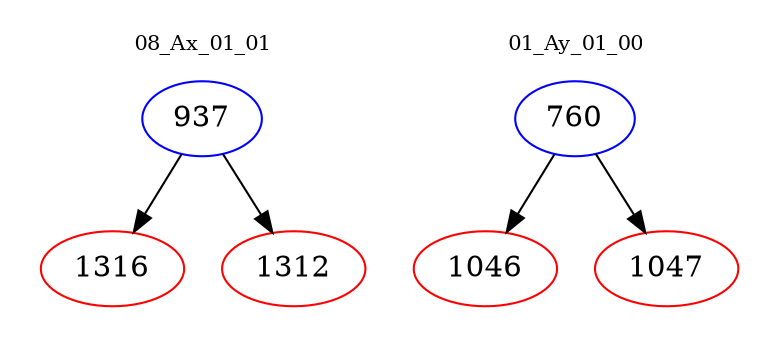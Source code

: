 digraph{
subgraph cluster_0 {
color = white
label = "08_Ax_01_01";
fontsize=10;
T0_937 [label="937", color="blue"]
T0_937 -> T0_1316 [color="black"]
T0_1316 [label="1316", color="red"]
T0_937 -> T0_1312 [color="black"]
T0_1312 [label="1312", color="red"]
}
subgraph cluster_1 {
color = white
label = "01_Ay_01_00";
fontsize=10;
T1_760 [label="760", color="blue"]
T1_760 -> T1_1046 [color="black"]
T1_1046 [label="1046", color="red"]
T1_760 -> T1_1047 [color="black"]
T1_1047 [label="1047", color="red"]
}
}
